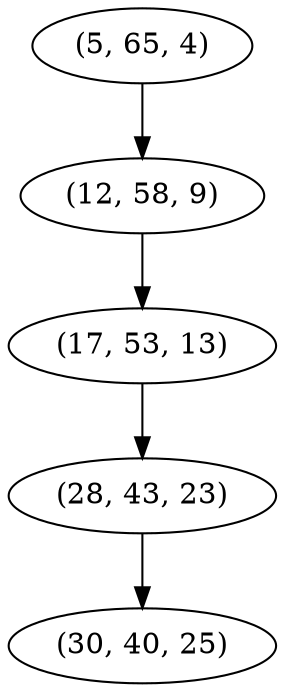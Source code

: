 digraph tree {
    "(5, 65, 4)";
    "(12, 58, 9)";
    "(17, 53, 13)";
    "(28, 43, 23)";
    "(30, 40, 25)";
    "(5, 65, 4)" -> "(12, 58, 9)";
    "(12, 58, 9)" -> "(17, 53, 13)";
    "(17, 53, 13)" -> "(28, 43, 23)";
    "(28, 43, 23)" -> "(30, 40, 25)";
}
